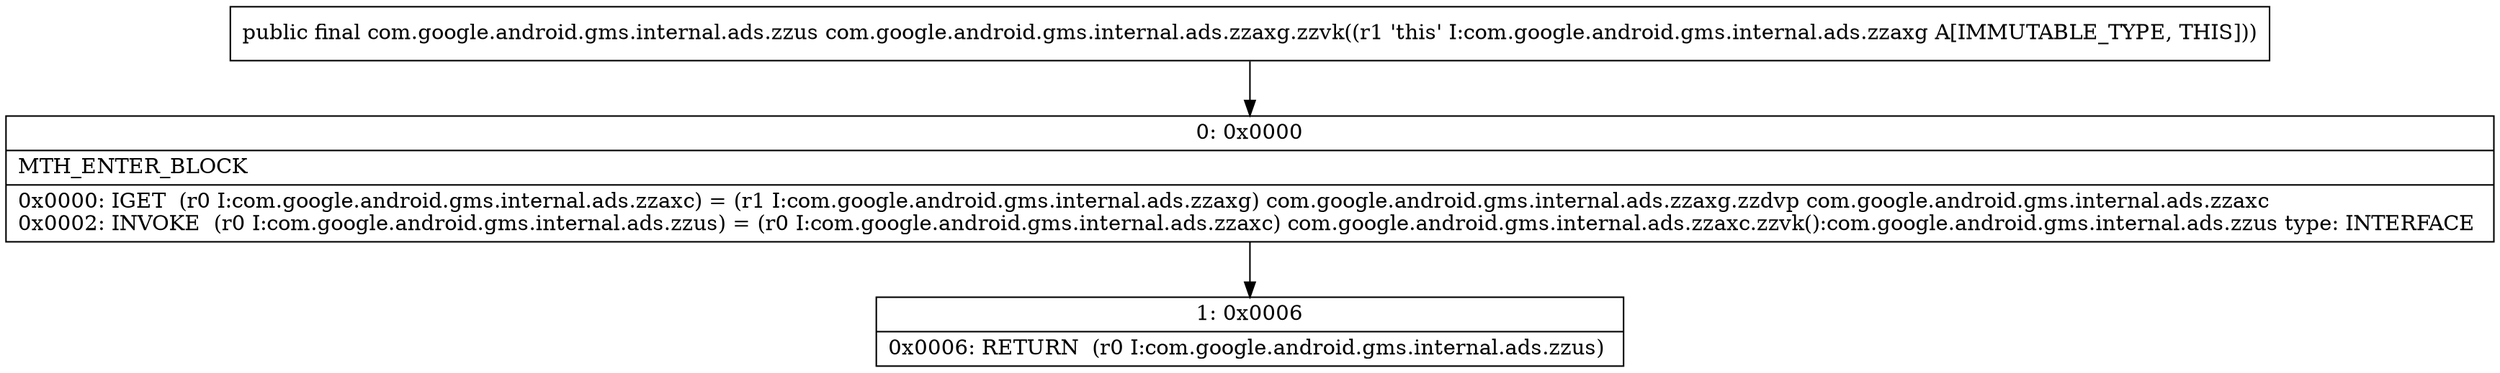 digraph "CFG forcom.google.android.gms.internal.ads.zzaxg.zzvk()Lcom\/google\/android\/gms\/internal\/ads\/zzus;" {
Node_0 [shape=record,label="{0\:\ 0x0000|MTH_ENTER_BLOCK\l|0x0000: IGET  (r0 I:com.google.android.gms.internal.ads.zzaxc) = (r1 I:com.google.android.gms.internal.ads.zzaxg) com.google.android.gms.internal.ads.zzaxg.zzdvp com.google.android.gms.internal.ads.zzaxc \l0x0002: INVOKE  (r0 I:com.google.android.gms.internal.ads.zzus) = (r0 I:com.google.android.gms.internal.ads.zzaxc) com.google.android.gms.internal.ads.zzaxc.zzvk():com.google.android.gms.internal.ads.zzus type: INTERFACE \l}"];
Node_1 [shape=record,label="{1\:\ 0x0006|0x0006: RETURN  (r0 I:com.google.android.gms.internal.ads.zzus) \l}"];
MethodNode[shape=record,label="{public final com.google.android.gms.internal.ads.zzus com.google.android.gms.internal.ads.zzaxg.zzvk((r1 'this' I:com.google.android.gms.internal.ads.zzaxg A[IMMUTABLE_TYPE, THIS])) }"];
MethodNode -> Node_0;
Node_0 -> Node_1;
}

